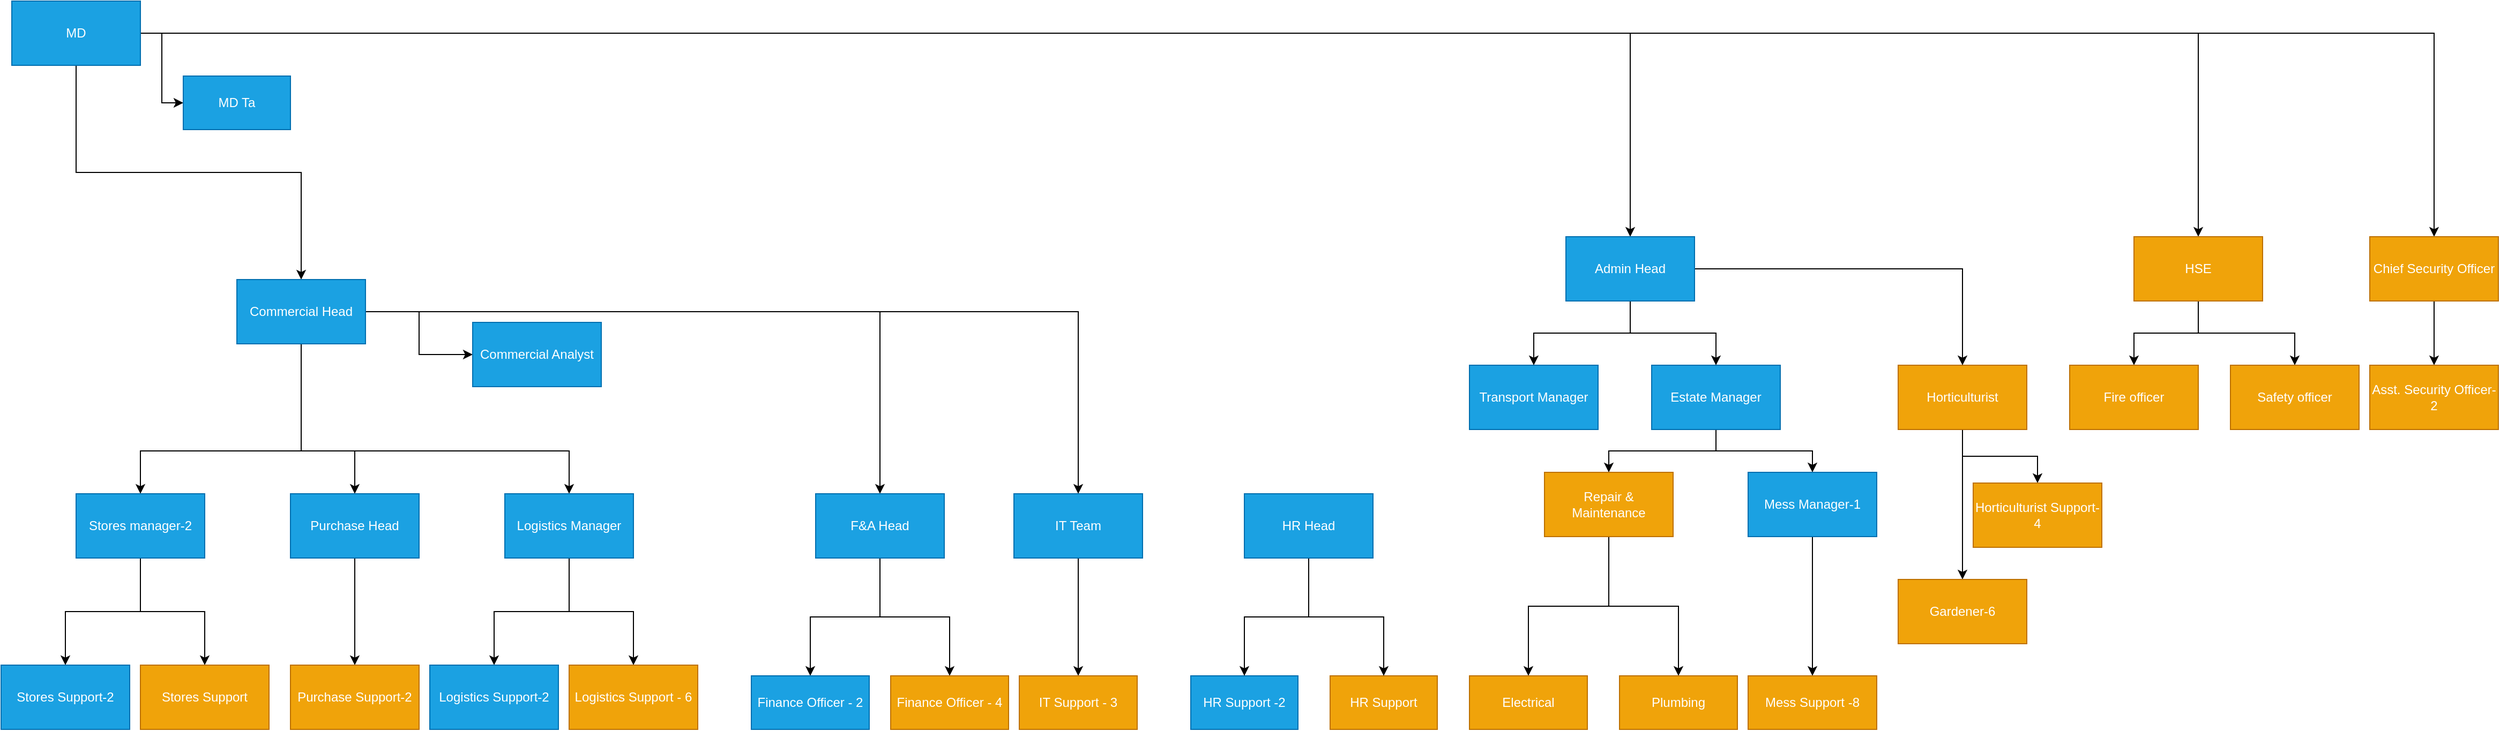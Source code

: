<mxfile version="13.6.10" type="github">
  <diagram id="FDT7l4Sv0DSAjR52BYK0" name="Page-1">
    <mxGraphModel dx="1736" dy="802" grid="1" gridSize="10" guides="1" tooltips="1" connect="1" arrows="1" fold="1" page="1" pageScale="1" pageWidth="850" pageHeight="1100" math="0" shadow="0">
      <root>
        <mxCell id="0" />
        <mxCell id="1" parent="0" />
        <mxCell id="ymtZGtjgX0mRBfi773dE-3" style="edgeStyle=orthogonalEdgeStyle;rounded=0;orthogonalLoop=1;jettySize=auto;html=1;entryX=0;entryY=0.5;entryDx=0;entryDy=0;exitX=1;exitY=0.5;exitDx=0;exitDy=0;" edge="1" parent="1" source="ymtZGtjgX0mRBfi773dE-1" target="ymtZGtjgX0mRBfi773dE-2">
          <mxGeometry relative="1" as="geometry">
            <mxPoint x="210" y="70" as="sourcePoint" />
          </mxGeometry>
        </mxCell>
        <mxCell id="ymtZGtjgX0mRBfi773dE-38" style="edgeStyle=orthogonalEdgeStyle;rounded=0;orthogonalLoop=1;jettySize=auto;html=1;exitX=0.5;exitY=1;exitDx=0;exitDy=0;entryX=0.5;entryY=0;entryDx=0;entryDy=0;" edge="1" parent="1" source="ymtZGtjgX0mRBfi773dE-1" target="ymtZGtjgX0mRBfi773dE-4">
          <mxGeometry relative="1" as="geometry" />
        </mxCell>
        <mxCell id="ymtZGtjgX0mRBfi773dE-78" style="edgeStyle=orthogonalEdgeStyle;rounded=0;orthogonalLoop=1;jettySize=auto;html=1;exitX=1;exitY=0.5;exitDx=0;exitDy=0;entryX=0.5;entryY=0;entryDx=0;entryDy=0;" edge="1" parent="1" source="ymtZGtjgX0mRBfi773dE-1" target="ymtZGtjgX0mRBfi773dE-69">
          <mxGeometry relative="1" as="geometry" />
        </mxCell>
        <mxCell id="ymtZGtjgX0mRBfi773dE-79" style="edgeStyle=orthogonalEdgeStyle;rounded=0;orthogonalLoop=1;jettySize=auto;html=1;exitX=1;exitY=0.5;exitDx=0;exitDy=0;" edge="1" parent="1" source="ymtZGtjgX0mRBfi773dE-1" target="ymtZGtjgX0mRBfi773dE-75">
          <mxGeometry relative="1" as="geometry" />
        </mxCell>
        <mxCell id="ymtZGtjgX0mRBfi773dE-80" style="edgeStyle=orthogonalEdgeStyle;rounded=0;orthogonalLoop=1;jettySize=auto;html=1;exitX=1;exitY=0.5;exitDx=0;exitDy=0;entryX=0.5;entryY=0;entryDx=0;entryDy=0;" edge="1" parent="1" source="ymtZGtjgX0mRBfi773dE-1" target="ymtZGtjgX0mRBfi773dE-65">
          <mxGeometry relative="1" as="geometry" />
        </mxCell>
        <mxCell id="ymtZGtjgX0mRBfi773dE-1" value="MD" style="rounded=0;whiteSpace=wrap;html=1;fillColor=#1ba1e2;strokeColor=#006EAF;fontColor=#ffffff;" vertex="1" parent="1">
          <mxGeometry x="80" y="40" width="120" height="60" as="geometry" />
        </mxCell>
        <mxCell id="ymtZGtjgX0mRBfi773dE-2" value="MD Ta" style="rounded=0;whiteSpace=wrap;html=1;fillColor=#1ba1e2;strokeColor=#006EAF;fontColor=#ffffff;" vertex="1" parent="1">
          <mxGeometry x="240" y="110" width="100" height="50" as="geometry" />
        </mxCell>
        <mxCell id="ymtZGtjgX0mRBfi773dE-6" style="edgeStyle=orthogonalEdgeStyle;rounded=0;orthogonalLoop=1;jettySize=auto;html=1;exitX=1;exitY=0.5;exitDx=0;exitDy=0;" edge="1" parent="1" source="ymtZGtjgX0mRBfi773dE-4" target="ymtZGtjgX0mRBfi773dE-5">
          <mxGeometry relative="1" as="geometry" />
        </mxCell>
        <mxCell id="ymtZGtjgX0mRBfi773dE-10" style="edgeStyle=orthogonalEdgeStyle;rounded=0;orthogonalLoop=1;jettySize=auto;html=1;exitX=0.5;exitY=1;exitDx=0;exitDy=0;entryX=0.5;entryY=0;entryDx=0;entryDy=0;" edge="1" parent="1" source="ymtZGtjgX0mRBfi773dE-4" target="ymtZGtjgX0mRBfi773dE-9">
          <mxGeometry relative="1" as="geometry">
            <Array as="points">
              <mxPoint x="350" y="460" />
              <mxPoint x="600" y="460" />
            </Array>
          </mxGeometry>
        </mxCell>
        <mxCell id="ymtZGtjgX0mRBfi773dE-11" style="edgeStyle=orthogonalEdgeStyle;rounded=0;orthogonalLoop=1;jettySize=auto;html=1;exitX=0.5;exitY=1;exitDx=0;exitDy=0;" edge="1" parent="1" source="ymtZGtjgX0mRBfi773dE-4" target="ymtZGtjgX0mRBfi773dE-7">
          <mxGeometry relative="1" as="geometry">
            <Array as="points">
              <mxPoint x="350" y="460" />
              <mxPoint x="400" y="460" />
            </Array>
          </mxGeometry>
        </mxCell>
        <mxCell id="ymtZGtjgX0mRBfi773dE-12" style="edgeStyle=orthogonalEdgeStyle;rounded=0;orthogonalLoop=1;jettySize=auto;html=1;exitX=0.5;exitY=1;exitDx=0;exitDy=0;" edge="1" parent="1" source="ymtZGtjgX0mRBfi773dE-4" target="ymtZGtjgX0mRBfi773dE-8">
          <mxGeometry relative="1" as="geometry">
            <Array as="points">
              <mxPoint x="350" y="460" />
              <mxPoint x="200" y="460" />
            </Array>
          </mxGeometry>
        </mxCell>
        <mxCell id="ymtZGtjgX0mRBfi773dE-36" style="edgeStyle=orthogonalEdgeStyle;rounded=0;orthogonalLoop=1;jettySize=auto;html=1;exitX=1;exitY=0.5;exitDx=0;exitDy=0;" edge="1" parent="1" source="ymtZGtjgX0mRBfi773dE-4" target="ymtZGtjgX0mRBfi773dE-13">
          <mxGeometry relative="1" as="geometry" />
        </mxCell>
        <mxCell id="ymtZGtjgX0mRBfi773dE-37" style="edgeStyle=orthogonalEdgeStyle;rounded=0;orthogonalLoop=1;jettySize=auto;html=1;exitX=1;exitY=0.5;exitDx=0;exitDy=0;" edge="1" parent="1" source="ymtZGtjgX0mRBfi773dE-4" target="ymtZGtjgX0mRBfi773dE-14">
          <mxGeometry relative="1" as="geometry" />
        </mxCell>
        <mxCell id="ymtZGtjgX0mRBfi773dE-4" value="Commercial Head" style="rounded=0;whiteSpace=wrap;html=1;fillColor=#1ba1e2;strokeColor=#006EAF;fontColor=#ffffff;" vertex="1" parent="1">
          <mxGeometry x="290" y="300" width="120" height="60" as="geometry" />
        </mxCell>
        <mxCell id="ymtZGtjgX0mRBfi773dE-5" value="Commercial Analyst" style="rounded=0;whiteSpace=wrap;html=1;fillColor=#1ba1e2;strokeColor=#006EAF;fontColor=#ffffff;" vertex="1" parent="1">
          <mxGeometry x="510" y="340" width="120" height="60" as="geometry" />
        </mxCell>
        <mxCell id="ymtZGtjgX0mRBfi773dE-28" style="edgeStyle=orthogonalEdgeStyle;rounded=0;orthogonalLoop=1;jettySize=auto;html=1;exitX=0.5;exitY=1;exitDx=0;exitDy=0;" edge="1" parent="1" source="ymtZGtjgX0mRBfi773dE-7" target="ymtZGtjgX0mRBfi773dE-26">
          <mxGeometry relative="1" as="geometry" />
        </mxCell>
        <mxCell id="ymtZGtjgX0mRBfi773dE-7" value="Purchase Head" style="rounded=0;whiteSpace=wrap;html=1;fillColor=#1ba1e2;strokeColor=#006EAF;fontColor=#ffffff;" vertex="1" parent="1">
          <mxGeometry x="340" y="500" width="120" height="60" as="geometry" />
        </mxCell>
        <mxCell id="ymtZGtjgX0mRBfi773dE-23" value="" style="edgeStyle=orthogonalEdgeStyle;rounded=0;orthogonalLoop=1;jettySize=auto;html=1;" edge="1" parent="1" source="ymtZGtjgX0mRBfi773dE-8" target="ymtZGtjgX0mRBfi773dE-22">
          <mxGeometry relative="1" as="geometry" />
        </mxCell>
        <mxCell id="ymtZGtjgX0mRBfi773dE-25" style="edgeStyle=orthogonalEdgeStyle;rounded=0;orthogonalLoop=1;jettySize=auto;html=1;exitX=0.5;exitY=1;exitDx=0;exitDy=0;entryX=0.5;entryY=0;entryDx=0;entryDy=0;" edge="1" parent="1" source="ymtZGtjgX0mRBfi773dE-8" target="ymtZGtjgX0mRBfi773dE-24">
          <mxGeometry relative="1" as="geometry" />
        </mxCell>
        <mxCell id="ymtZGtjgX0mRBfi773dE-8" value="Stores manager-2" style="rounded=0;whiteSpace=wrap;html=1;fillColor=#1ba1e2;strokeColor=#006EAF;fontColor=#ffffff;" vertex="1" parent="1">
          <mxGeometry x="140" y="500" width="120" height="60" as="geometry" />
        </mxCell>
        <mxCell id="ymtZGtjgX0mRBfi773dE-34" style="edgeStyle=orthogonalEdgeStyle;rounded=0;orthogonalLoop=1;jettySize=auto;html=1;exitX=0.5;exitY=1;exitDx=0;exitDy=0;" edge="1" parent="1" source="ymtZGtjgX0mRBfi773dE-9" target="ymtZGtjgX0mRBfi773dE-29">
          <mxGeometry relative="1" as="geometry" />
        </mxCell>
        <mxCell id="ymtZGtjgX0mRBfi773dE-35" style="edgeStyle=orthogonalEdgeStyle;rounded=0;orthogonalLoop=1;jettySize=auto;html=1;exitX=0.5;exitY=1;exitDx=0;exitDy=0;" edge="1" parent="1" source="ymtZGtjgX0mRBfi773dE-9" target="ymtZGtjgX0mRBfi773dE-33">
          <mxGeometry relative="1" as="geometry" />
        </mxCell>
        <mxCell id="ymtZGtjgX0mRBfi773dE-9" value="Logistics Manager" style="rounded=0;whiteSpace=wrap;html=1;fillColor=#1ba1e2;strokeColor=#006EAF;fontColor=#ffffff;" vertex="1" parent="1">
          <mxGeometry x="540" y="500" width="120" height="60" as="geometry" />
        </mxCell>
        <mxCell id="ymtZGtjgX0mRBfi773dE-19" style="edgeStyle=orthogonalEdgeStyle;rounded=0;orthogonalLoop=1;jettySize=auto;html=1;exitX=0.5;exitY=1;exitDx=0;exitDy=0;" edge="1" parent="1" source="ymtZGtjgX0mRBfi773dE-13" target="ymtZGtjgX0mRBfi773dE-17">
          <mxGeometry relative="1" as="geometry" />
        </mxCell>
        <mxCell id="ymtZGtjgX0mRBfi773dE-20" style="edgeStyle=orthogonalEdgeStyle;rounded=0;orthogonalLoop=1;jettySize=auto;html=1;exitX=0.5;exitY=1;exitDx=0;exitDy=0;" edge="1" parent="1" source="ymtZGtjgX0mRBfi773dE-13" target="ymtZGtjgX0mRBfi773dE-16">
          <mxGeometry relative="1" as="geometry" />
        </mxCell>
        <mxCell id="ymtZGtjgX0mRBfi773dE-13" value="F&amp;amp;A Head" style="rounded=0;whiteSpace=wrap;html=1;fillColor=#1ba1e2;strokeColor=#006EAF;fontColor=#ffffff;" vertex="1" parent="1">
          <mxGeometry x="830" y="500" width="120" height="60" as="geometry" />
        </mxCell>
        <mxCell id="ymtZGtjgX0mRBfi773dE-21" style="edgeStyle=orthogonalEdgeStyle;rounded=0;orthogonalLoop=1;jettySize=auto;html=1;exitX=0.5;exitY=1;exitDx=0;exitDy=0;entryX=0.5;entryY=0;entryDx=0;entryDy=0;" edge="1" parent="1" source="ymtZGtjgX0mRBfi773dE-14" target="ymtZGtjgX0mRBfi773dE-15">
          <mxGeometry relative="1" as="geometry" />
        </mxCell>
        <mxCell id="ymtZGtjgX0mRBfi773dE-14" value="IT Team" style="rounded=0;whiteSpace=wrap;html=1;fillColor=#1ba1e2;strokeColor=#006EAF;fontColor=#ffffff;" vertex="1" parent="1">
          <mxGeometry x="1015" y="500" width="120" height="60" as="geometry" />
        </mxCell>
        <mxCell id="ymtZGtjgX0mRBfi773dE-15" value="IT Support - 3" style="rounded=0;whiteSpace=wrap;html=1;fillColor=#f0a30a;strokeColor=#BD7000;fontColor=#ffffff;" vertex="1" parent="1">
          <mxGeometry x="1020" y="670" width="110" height="50" as="geometry" />
        </mxCell>
        <mxCell id="ymtZGtjgX0mRBfi773dE-16" value="Finance Officer - 4" style="rounded=0;whiteSpace=wrap;html=1;fillColor=#f0a30a;strokeColor=#BD7000;fontColor=#ffffff;" vertex="1" parent="1">
          <mxGeometry x="900" y="670" width="110" height="50" as="geometry" />
        </mxCell>
        <mxCell id="ymtZGtjgX0mRBfi773dE-17" value="Finance Officer - 2" style="rounded=0;whiteSpace=wrap;html=1;fillColor=#1ba1e2;strokeColor=#006EAF;fontColor=#ffffff;" vertex="1" parent="1">
          <mxGeometry x="770" y="670" width="110" height="50" as="geometry" />
        </mxCell>
        <mxCell id="ymtZGtjgX0mRBfi773dE-22" value="Stores Support-2" style="whiteSpace=wrap;html=1;rounded=0;fillColor=#1ba1e2;strokeColor=#006EAF;fontColor=#ffffff;" vertex="1" parent="1">
          <mxGeometry x="70" y="660" width="120" height="60" as="geometry" />
        </mxCell>
        <mxCell id="ymtZGtjgX0mRBfi773dE-24" value="Stores Support" style="rounded=0;whiteSpace=wrap;html=1;fillColor=#f0a30a;strokeColor=#BD7000;fontColor=#ffffff;" vertex="1" parent="1">
          <mxGeometry x="200" y="660" width="120" height="60" as="geometry" />
        </mxCell>
        <mxCell id="ymtZGtjgX0mRBfi773dE-26" value="Purchase Support-2" style="rounded=0;whiteSpace=wrap;html=1;fillColor=#f0a30a;strokeColor=#BD7000;fontColor=#ffffff;" vertex="1" parent="1">
          <mxGeometry x="340" y="660" width="120" height="60" as="geometry" />
        </mxCell>
        <mxCell id="ymtZGtjgX0mRBfi773dE-29" value="Logistics Support-2" style="rounded=0;whiteSpace=wrap;html=1;fillColor=#1ba1e2;strokeColor=#006EAF;fontColor=#ffffff;" vertex="1" parent="1">
          <mxGeometry x="470" y="660" width="120" height="60" as="geometry" />
        </mxCell>
        <mxCell id="ymtZGtjgX0mRBfi773dE-33" value="Logistics Support - 6" style="rounded=0;whiteSpace=wrap;html=1;fillColor=#f0a30a;strokeColor=#BD7000;fontColor=#ffffff;" vertex="1" parent="1">
          <mxGeometry x="600" y="660" width="120" height="60" as="geometry" />
        </mxCell>
        <mxCell id="ymtZGtjgX0mRBfi773dE-39" value="HR Support -2" style="rounded=0;whiteSpace=wrap;html=1;fillColor=#1ba1e2;strokeColor=#006EAF;fontColor=#ffffff;" vertex="1" parent="1">
          <mxGeometry x="1180" y="670" width="100" height="50" as="geometry" />
        </mxCell>
        <mxCell id="ymtZGtjgX0mRBfi773dE-40" value="HR Support" style="rounded=0;whiteSpace=wrap;html=1;fillColor=#f0a30a;strokeColor=#BD7000;fontColor=#ffffff;" vertex="1" parent="1">
          <mxGeometry x="1310" y="670" width="100" height="50" as="geometry" />
        </mxCell>
        <mxCell id="ymtZGtjgX0mRBfi773dE-43" style="edgeStyle=orthogonalEdgeStyle;rounded=0;orthogonalLoop=1;jettySize=auto;html=1;exitX=0.5;exitY=1;exitDx=0;exitDy=0;entryX=0.5;entryY=0;entryDx=0;entryDy=0;" edge="1" parent="1" source="ymtZGtjgX0mRBfi773dE-42" target="ymtZGtjgX0mRBfi773dE-39">
          <mxGeometry relative="1" as="geometry" />
        </mxCell>
        <mxCell id="ymtZGtjgX0mRBfi773dE-44" style="edgeStyle=orthogonalEdgeStyle;rounded=0;orthogonalLoop=1;jettySize=auto;html=1;exitX=0.5;exitY=1;exitDx=0;exitDy=0;" edge="1" parent="1" source="ymtZGtjgX0mRBfi773dE-42" target="ymtZGtjgX0mRBfi773dE-40">
          <mxGeometry relative="1" as="geometry" />
        </mxCell>
        <mxCell id="ymtZGtjgX0mRBfi773dE-42" value="HR Head" style="rounded=0;whiteSpace=wrap;html=1;fillColor=#1ba1e2;strokeColor=#006EAF;fontColor=#ffffff;" vertex="1" parent="1">
          <mxGeometry x="1230" y="500" width="120" height="60" as="geometry" />
        </mxCell>
        <mxCell id="ymtZGtjgX0mRBfi773dE-45" value="Transport Manager" style="rounded=0;whiteSpace=wrap;html=1;fillColor=#1ba1e2;strokeColor=#006EAF;fontColor=#ffffff;" vertex="1" parent="1">
          <mxGeometry x="1440" y="380" width="120" height="60" as="geometry" />
        </mxCell>
        <mxCell id="ymtZGtjgX0mRBfi773dE-50" value="" style="edgeStyle=orthogonalEdgeStyle;rounded=0;orthogonalLoop=1;jettySize=auto;html=1;" edge="1" parent="1" source="ymtZGtjgX0mRBfi773dE-47" target="ymtZGtjgX0mRBfi773dE-49">
          <mxGeometry relative="1" as="geometry" />
        </mxCell>
        <mxCell id="ymtZGtjgX0mRBfi773dE-59" style="edgeStyle=orthogonalEdgeStyle;rounded=0;orthogonalLoop=1;jettySize=auto;html=1;exitX=0.5;exitY=1;exitDx=0;exitDy=0;" edge="1" parent="1" source="ymtZGtjgX0mRBfi773dE-47" target="ymtZGtjgX0mRBfi773dE-56">
          <mxGeometry relative="1" as="geometry" />
        </mxCell>
        <mxCell id="ymtZGtjgX0mRBfi773dE-47" value="Estate Manager" style="rounded=0;whiteSpace=wrap;html=1;fillColor=#1ba1e2;strokeColor=#006EAF;fontColor=#ffffff;" vertex="1" parent="1">
          <mxGeometry x="1610" y="380" width="120" height="60" as="geometry" />
        </mxCell>
        <mxCell id="ymtZGtjgX0mRBfi773dE-54" style="edgeStyle=orthogonalEdgeStyle;rounded=0;orthogonalLoop=1;jettySize=auto;html=1;exitX=0.5;exitY=1;exitDx=0;exitDy=0;entryX=0.5;entryY=0;entryDx=0;entryDy=0;" edge="1" parent="1" source="ymtZGtjgX0mRBfi773dE-49" target="ymtZGtjgX0mRBfi773dE-52">
          <mxGeometry relative="1" as="geometry" />
        </mxCell>
        <mxCell id="ymtZGtjgX0mRBfi773dE-55" style="edgeStyle=orthogonalEdgeStyle;rounded=0;orthogonalLoop=1;jettySize=auto;html=1;exitX=0.5;exitY=1;exitDx=0;exitDy=0;" edge="1" parent="1" source="ymtZGtjgX0mRBfi773dE-49" target="ymtZGtjgX0mRBfi773dE-51">
          <mxGeometry relative="1" as="geometry" />
        </mxCell>
        <mxCell id="ymtZGtjgX0mRBfi773dE-49" value="Repair &amp;amp; Maintenance" style="whiteSpace=wrap;html=1;rounded=0;fontColor=#ffffff;strokeColor=#BD7000;fillColor=#f0a30a;" vertex="1" parent="1">
          <mxGeometry x="1510" y="480" width="120" height="60" as="geometry" />
        </mxCell>
        <mxCell id="ymtZGtjgX0mRBfi773dE-51" value="Plumbing" style="rounded=0;whiteSpace=wrap;html=1;fillColor=#f0a30a;strokeColor=#BD7000;fontColor=#ffffff;" vertex="1" parent="1">
          <mxGeometry x="1580" y="670" width="110" height="50" as="geometry" />
        </mxCell>
        <mxCell id="ymtZGtjgX0mRBfi773dE-52" value="Electrical" style="rounded=0;whiteSpace=wrap;html=1;fillColor=#f0a30a;strokeColor=#BD7000;fontColor=#ffffff;" vertex="1" parent="1">
          <mxGeometry x="1440" y="670" width="110" height="50" as="geometry" />
        </mxCell>
        <mxCell id="ymtZGtjgX0mRBfi773dE-58" value="" style="edgeStyle=orthogonalEdgeStyle;rounded=0;orthogonalLoop=1;jettySize=auto;html=1;" edge="1" parent="1" source="ymtZGtjgX0mRBfi773dE-56" target="ymtZGtjgX0mRBfi773dE-57">
          <mxGeometry relative="1" as="geometry" />
        </mxCell>
        <mxCell id="ymtZGtjgX0mRBfi773dE-56" value="Mess Manager-1" style="rounded=0;whiteSpace=wrap;html=1;fillColor=#1ba1e2;strokeColor=#006EAF;fontColor=#ffffff;" vertex="1" parent="1">
          <mxGeometry x="1700" y="480" width="120" height="60" as="geometry" />
        </mxCell>
        <mxCell id="ymtZGtjgX0mRBfi773dE-57" value="Mess Support -8" style="rounded=0;whiteSpace=wrap;html=1;fillColor=#f0a30a;strokeColor=#BD7000;fontColor=#ffffff;" vertex="1" parent="1">
          <mxGeometry x="1700" y="670" width="120" height="50" as="geometry" />
        </mxCell>
        <mxCell id="ymtZGtjgX0mRBfi773dE-62" value="" style="edgeStyle=orthogonalEdgeStyle;rounded=0;orthogonalLoop=1;jettySize=auto;html=1;" edge="1" parent="1" source="ymtZGtjgX0mRBfi773dE-60" target="ymtZGtjgX0mRBfi773dE-61">
          <mxGeometry relative="1" as="geometry" />
        </mxCell>
        <mxCell id="ymtZGtjgX0mRBfi773dE-64" style="edgeStyle=orthogonalEdgeStyle;rounded=0;orthogonalLoop=1;jettySize=auto;html=1;exitX=0.5;exitY=1;exitDx=0;exitDy=0;entryX=0.5;entryY=0;entryDx=0;entryDy=0;" edge="1" parent="1" source="ymtZGtjgX0mRBfi773dE-60" target="ymtZGtjgX0mRBfi773dE-63">
          <mxGeometry relative="1" as="geometry" />
        </mxCell>
        <mxCell id="ymtZGtjgX0mRBfi773dE-60" value="Horticulturist" style="rounded=0;whiteSpace=wrap;html=1;fillColor=#f0a30a;strokeColor=#BD7000;fontColor=#ffffff;" vertex="1" parent="1">
          <mxGeometry x="1840" y="380" width="120" height="60" as="geometry" />
        </mxCell>
        <mxCell id="ymtZGtjgX0mRBfi773dE-61" value="Gardener-6" style="whiteSpace=wrap;html=1;rounded=0;fillColor=#f0a30a;strokeColor=#BD7000;fontColor=#ffffff;" vertex="1" parent="1">
          <mxGeometry x="1840" y="580" width="120" height="60" as="geometry" />
        </mxCell>
        <mxCell id="ymtZGtjgX0mRBfi773dE-63" value="Horticulturist Support-4" style="rounded=0;whiteSpace=wrap;html=1;fillColor=#f0a30a;strokeColor=#BD7000;fontColor=#ffffff;" vertex="1" parent="1">
          <mxGeometry x="1910" y="490" width="120" height="60" as="geometry" />
        </mxCell>
        <mxCell id="ymtZGtjgX0mRBfi773dE-66" style="edgeStyle=orthogonalEdgeStyle;rounded=0;orthogonalLoop=1;jettySize=auto;html=1;exitX=0.5;exitY=1;exitDx=0;exitDy=0;entryX=0.5;entryY=0;entryDx=0;entryDy=0;" edge="1" parent="1" source="ymtZGtjgX0mRBfi773dE-65" target="ymtZGtjgX0mRBfi773dE-45">
          <mxGeometry relative="1" as="geometry" />
        </mxCell>
        <mxCell id="ymtZGtjgX0mRBfi773dE-67" style="edgeStyle=orthogonalEdgeStyle;rounded=0;orthogonalLoop=1;jettySize=auto;html=1;exitX=0.5;exitY=1;exitDx=0;exitDy=0;entryX=0.5;entryY=0;entryDx=0;entryDy=0;" edge="1" parent="1" source="ymtZGtjgX0mRBfi773dE-65" target="ymtZGtjgX0mRBfi773dE-47">
          <mxGeometry relative="1" as="geometry" />
        </mxCell>
        <mxCell id="ymtZGtjgX0mRBfi773dE-68" style="edgeStyle=orthogonalEdgeStyle;rounded=0;orthogonalLoop=1;jettySize=auto;html=1;exitX=1;exitY=0.5;exitDx=0;exitDy=0;entryX=0.5;entryY=0;entryDx=0;entryDy=0;" edge="1" parent="1" source="ymtZGtjgX0mRBfi773dE-65" target="ymtZGtjgX0mRBfi773dE-60">
          <mxGeometry relative="1" as="geometry" />
        </mxCell>
        <mxCell id="ymtZGtjgX0mRBfi773dE-65" value="Admin Head" style="rounded=0;whiteSpace=wrap;html=1;fillColor=#1ba1e2;strokeColor=#006EAF;fontColor=#ffffff;" vertex="1" parent="1">
          <mxGeometry x="1530" y="260" width="120" height="60" as="geometry" />
        </mxCell>
        <mxCell id="ymtZGtjgX0mRBfi773dE-73" style="edgeStyle=orthogonalEdgeStyle;rounded=0;orthogonalLoop=1;jettySize=auto;html=1;exitX=0.5;exitY=1;exitDx=0;exitDy=0;" edge="1" parent="1" source="ymtZGtjgX0mRBfi773dE-69" target="ymtZGtjgX0mRBfi773dE-70">
          <mxGeometry relative="1" as="geometry" />
        </mxCell>
        <mxCell id="ymtZGtjgX0mRBfi773dE-74" style="edgeStyle=orthogonalEdgeStyle;rounded=0;orthogonalLoop=1;jettySize=auto;html=1;exitX=0.5;exitY=1;exitDx=0;exitDy=0;entryX=0.5;entryY=0;entryDx=0;entryDy=0;" edge="1" parent="1" source="ymtZGtjgX0mRBfi773dE-69" target="ymtZGtjgX0mRBfi773dE-71">
          <mxGeometry relative="1" as="geometry" />
        </mxCell>
        <mxCell id="ymtZGtjgX0mRBfi773dE-69" value="HSE" style="rounded=0;whiteSpace=wrap;html=1;fillColor=#f0a30a;strokeColor=#BD7000;fontColor=#ffffff;" vertex="1" parent="1">
          <mxGeometry x="2060" y="260" width="120" height="60" as="geometry" />
        </mxCell>
        <mxCell id="ymtZGtjgX0mRBfi773dE-70" value="Fire officer" style="rounded=0;whiteSpace=wrap;html=1;fillColor=#f0a30a;strokeColor=#BD7000;fontColor=#ffffff;" vertex="1" parent="1">
          <mxGeometry x="2000" y="380" width="120" height="60" as="geometry" />
        </mxCell>
        <mxCell id="ymtZGtjgX0mRBfi773dE-71" value="Safety officer" style="rounded=0;whiteSpace=wrap;html=1;fillColor=#f0a30a;strokeColor=#BD7000;fontColor=#ffffff;" vertex="1" parent="1">
          <mxGeometry x="2150" y="380" width="120" height="60" as="geometry" />
        </mxCell>
        <mxCell id="ymtZGtjgX0mRBfi773dE-77" style="edgeStyle=orthogonalEdgeStyle;rounded=0;orthogonalLoop=1;jettySize=auto;html=1;exitX=0.5;exitY=1;exitDx=0;exitDy=0;entryX=0.5;entryY=0;entryDx=0;entryDy=0;" edge="1" parent="1" source="ymtZGtjgX0mRBfi773dE-75" target="ymtZGtjgX0mRBfi773dE-76">
          <mxGeometry relative="1" as="geometry" />
        </mxCell>
        <mxCell id="ymtZGtjgX0mRBfi773dE-75" value="Chief Security Officer" style="rounded=0;whiteSpace=wrap;html=1;fillColor=#f0a30a;strokeColor=#BD7000;fontColor=#ffffff;" vertex="1" parent="1">
          <mxGeometry x="2280" y="260" width="120" height="60" as="geometry" />
        </mxCell>
        <mxCell id="ymtZGtjgX0mRBfi773dE-76" value="Asst. Security Officer-2" style="rounded=0;whiteSpace=wrap;html=1;fillColor=#f0a30a;strokeColor=#BD7000;fontColor=#ffffff;" vertex="1" parent="1">
          <mxGeometry x="2280" y="380" width="120" height="60" as="geometry" />
        </mxCell>
      </root>
    </mxGraphModel>
  </diagram>
</mxfile>
